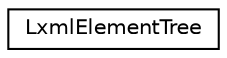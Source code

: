 digraph "Graphical Class Hierarchy"
{
 // LATEX_PDF_SIZE
  edge [fontname="Helvetica",fontsize="10",labelfontname="Helvetica",labelfontsize="10"];
  node [fontname="Helvetica",fontsize="10",shape=record];
  rankdir="LR";
  Node0 [label="LxmlElementTree",height=0.2,width=0.4,color="black", fillcolor="white", style="filled",URL="$structLxmlElementTree.html",tooltip=" "];
}
